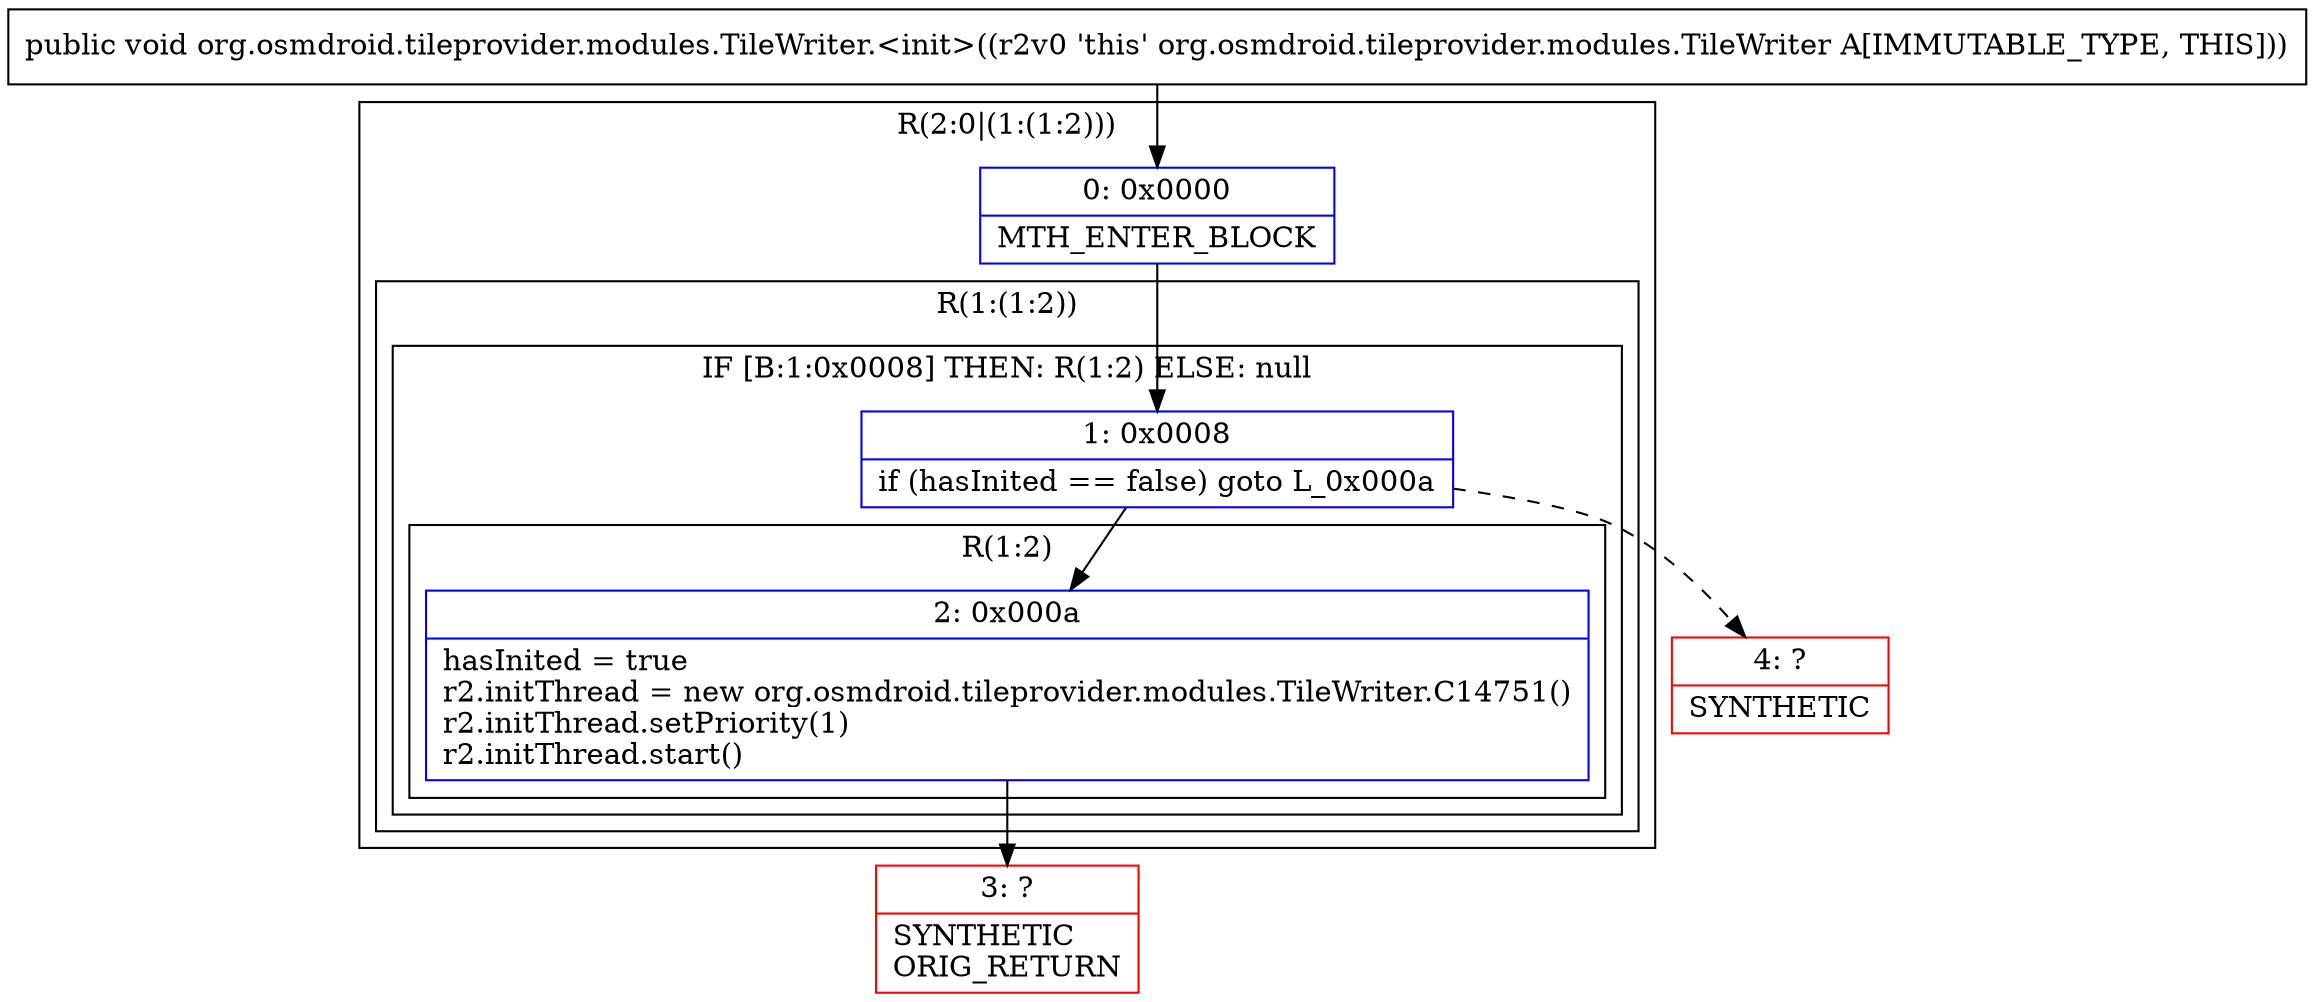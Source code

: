 digraph "CFG fororg.osmdroid.tileprovider.modules.TileWriter.\<init\>()V" {
subgraph cluster_Region_1516205721 {
label = "R(2:0|(1:(1:2)))";
node [shape=record,color=blue];
Node_0 [shape=record,label="{0\:\ 0x0000|MTH_ENTER_BLOCK\l}"];
subgraph cluster_Region_750168270 {
label = "R(1:(1:2))";
node [shape=record,color=blue];
subgraph cluster_IfRegion_1717007658 {
label = "IF [B:1:0x0008] THEN: R(1:2) ELSE: null";
node [shape=record,color=blue];
Node_1 [shape=record,label="{1\:\ 0x0008|if (hasInited == false) goto L_0x000a\l}"];
subgraph cluster_Region_1882750238 {
label = "R(1:2)";
node [shape=record,color=blue];
Node_2 [shape=record,label="{2\:\ 0x000a|hasInited = true\lr2.initThread = new org.osmdroid.tileprovider.modules.TileWriter.C14751()\lr2.initThread.setPriority(1)\lr2.initThread.start()\l}"];
}
}
}
}
Node_3 [shape=record,color=red,label="{3\:\ ?|SYNTHETIC\lORIG_RETURN\l}"];
Node_4 [shape=record,color=red,label="{4\:\ ?|SYNTHETIC\l}"];
MethodNode[shape=record,label="{public void org.osmdroid.tileprovider.modules.TileWriter.\<init\>((r2v0 'this' org.osmdroid.tileprovider.modules.TileWriter A[IMMUTABLE_TYPE, THIS])) }"];
MethodNode -> Node_0;
Node_0 -> Node_1;
Node_1 -> Node_2;
Node_1 -> Node_4[style=dashed];
Node_2 -> Node_3;
}

